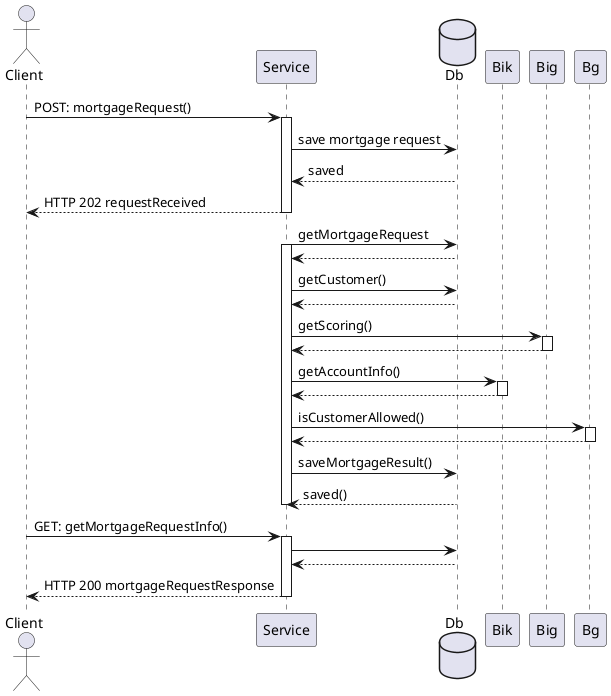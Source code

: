 @startuml
'https://plantuml.com/sequence-diagram

actor Client
participant Service
database Db
participant Bik
participant Big
participant Bg

Client -> Service: POST: mortgageRequest()
activate Service
Service -> Db : save mortgage request
Db --> Service :saved
Service --> Client : HTTP 202 requestReceived
deactivate Service


Service -> Db : getMortgageRequest

activate Service
Db --> Service:

Service -> Db: getCustomer()

Db --> Service:

Service -> Big: getScoring()
activate Big
Big --> Service
deactivate Big

Service -> Bik: getAccountInfo()
activate Bik
Bik --> Service
deactivate Bik

Service -> Bg: isCustomerAllowed()
activate Bg
Bg --> Service
deactivate Bg

Service -> Db : saveMortgageResult()
Db --> Service: saved()

deactivate Service

Client -> Service: GET: getMortgageRequestInfo()
activate Service
Service -> Db :
Db --> Service :
Service --> Client : HTTP 200 mortgageRequestResponse
deactivate Service




@enduml